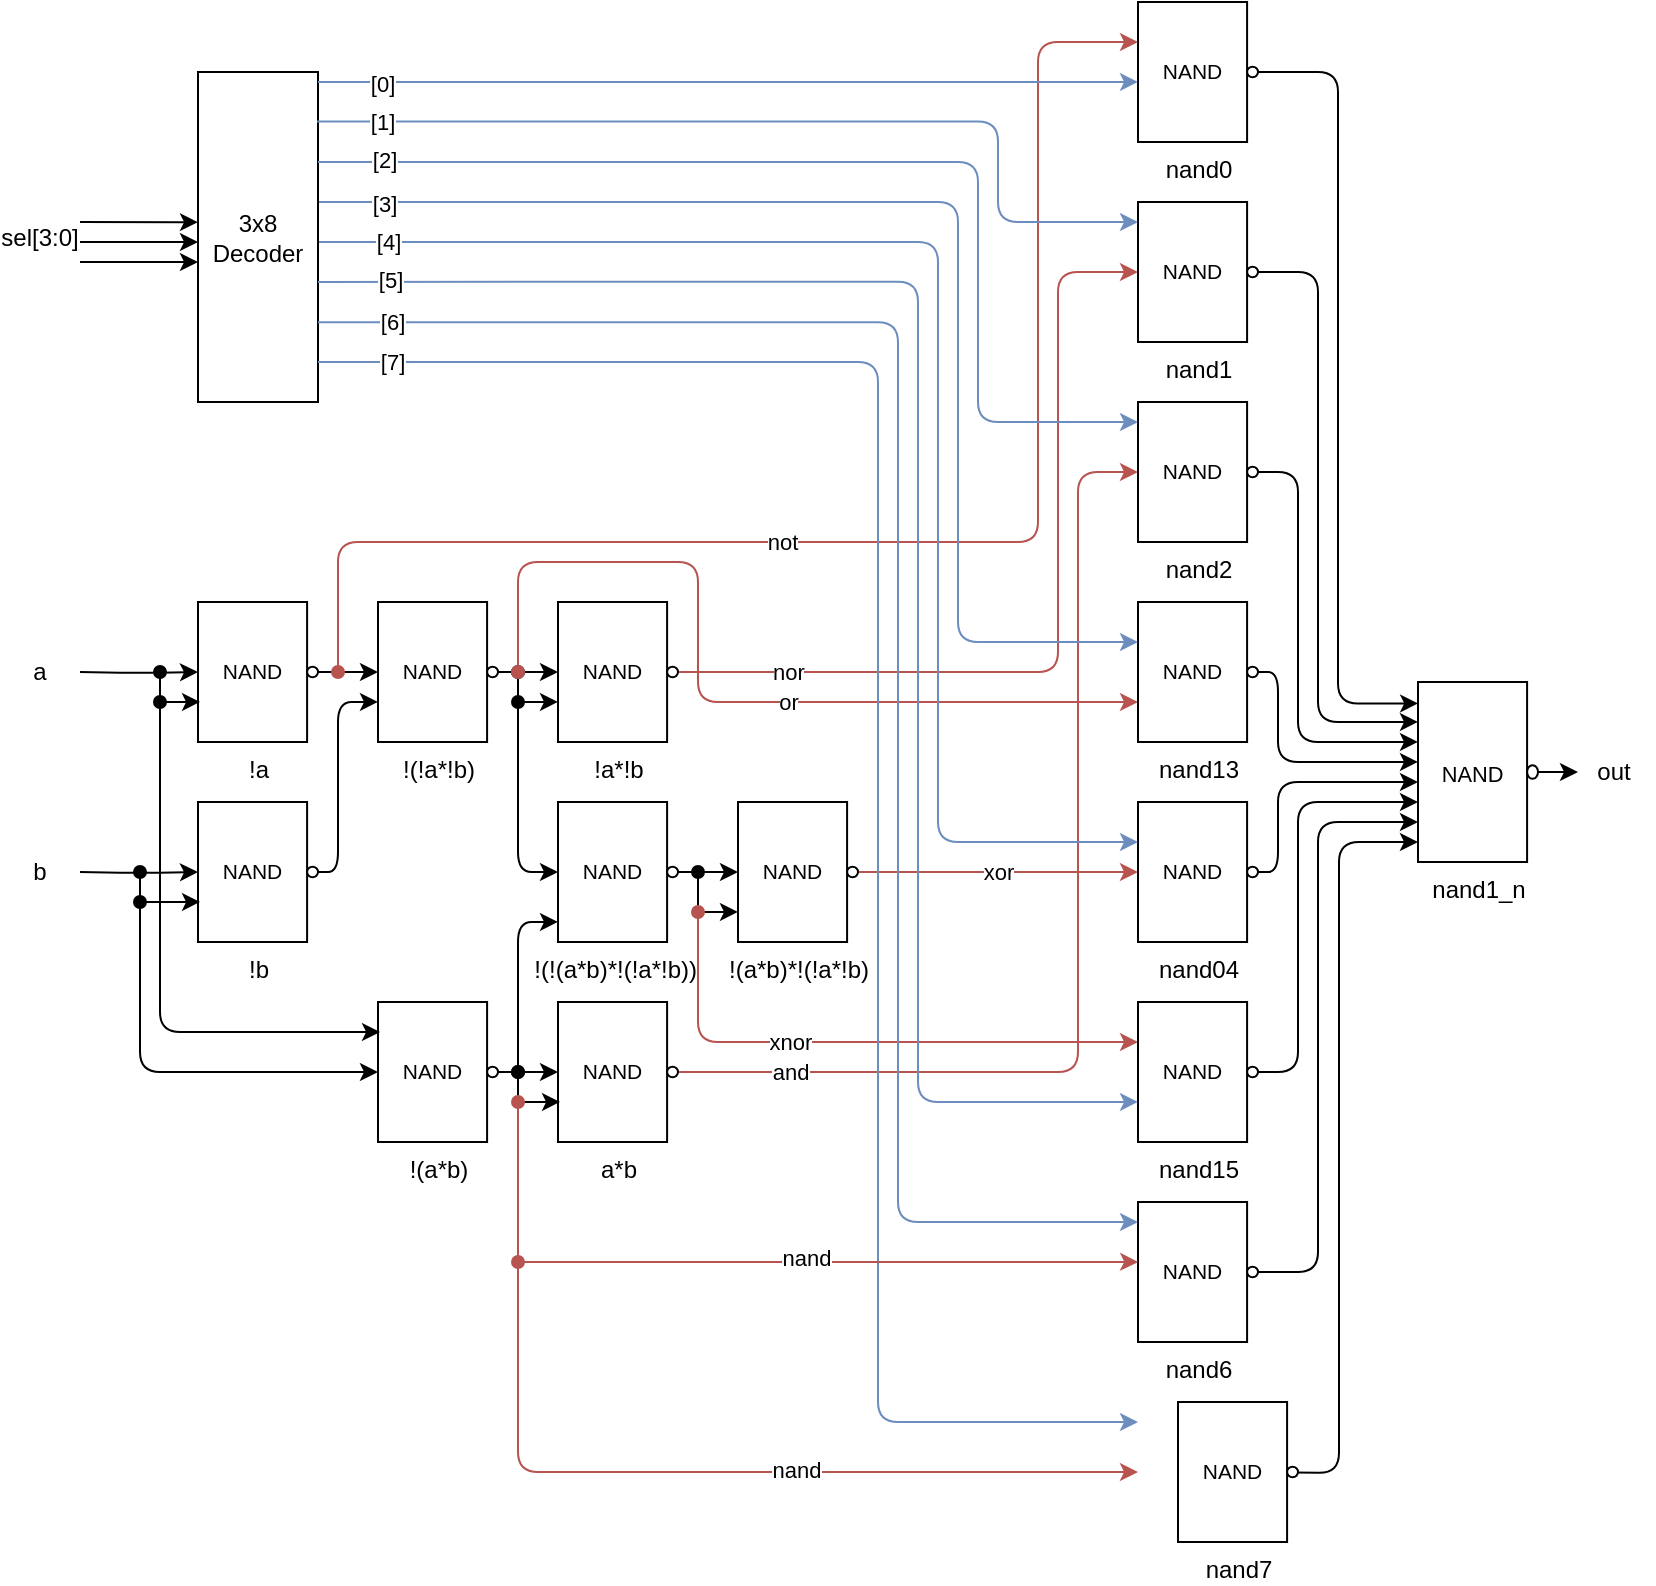 <mxfile version="13.7.8" type="device"><diagram id="gERqVM2c5G27onremeGH" name="Page-1"><mxGraphModel dx="1678" dy="1075" grid="1" gridSize="10" guides="1" tooltips="1" connect="1" arrows="1" fold="1" page="1" pageScale="1" pageWidth="827" pageHeight="1169" math="0" shadow="0"><root><mxCell id="0"/><mxCell id="1" parent="0"/><mxCell id="Pb6sebcaJ1ZxMgQgbQlf-18" value="" style="edgeStyle=orthogonalEdgeStyle;rounded=1;orthogonalLoop=1;jettySize=auto;html=1;startArrow=none;startFill=0;" edge="1" parent="1" source="Pb6sebcaJ1ZxMgQgbQlf-1" target="Pb6sebcaJ1ZxMgQgbQlf-12"><mxGeometry relative="1" as="geometry"/></mxCell><mxCell id="Pb6sebcaJ1ZxMgQgbQlf-78" style="edgeStyle=orthogonalEdgeStyle;rounded=1;orthogonalLoop=1;jettySize=auto;html=1;startArrow=none;startFill=0;endArrow=classic;endFill=1;" edge="1" parent="1" target="Pb6sebcaJ1ZxMgQgbQlf-1"><mxGeometry relative="1" as="geometry"><mxPoint x="40" y="505" as="sourcePoint"/></mxGeometry></mxCell><mxCell id="Pb6sebcaJ1ZxMgQgbQlf-1" value="!a" style="verticalLabelPosition=bottom;shadow=0;dashed=0;align=center;html=1;verticalAlign=top;shape=mxgraph.electrical.iec_logic_gates.nand;" vertex="1" parent="1"><mxGeometry x="99" y="470" width="60" height="70" as="geometry"/></mxCell><mxCell id="Pb6sebcaJ1ZxMgQgbQlf-21" value="" style="edgeStyle=orthogonalEdgeStyle;rounded=1;orthogonalLoop=1;jettySize=auto;html=1;startArrow=none;startFill=0;" edge="1" parent="1" source="Pb6sebcaJ1ZxMgQgbQlf-2" target="Pb6sebcaJ1ZxMgQgbQlf-7"><mxGeometry relative="1" as="geometry"/></mxCell><mxCell id="Pb6sebcaJ1ZxMgQgbQlf-2" value="!(!(a*b)*!(!a*!b))&amp;nbsp;" style="verticalLabelPosition=bottom;shadow=0;dashed=0;align=center;html=1;verticalAlign=top;shape=mxgraph.electrical.iec_logic_gates.nand;" vertex="1" parent="1"><mxGeometry x="279" y="570" width="60" height="70" as="geometry"/></mxCell><mxCell id="Pb6sebcaJ1ZxMgQgbQlf-39" style="edgeStyle=orthogonalEdgeStyle;rounded=1;orthogonalLoop=1;jettySize=auto;html=1;startArrow=none;startFill=0;entryX=0;entryY=0.5;entryDx=0;entryDy=0;entryPerimeter=0;fillColor=#f8cecc;strokeColor=#b85450;" edge="1" parent="1" source="Pb6sebcaJ1ZxMgQgbQlf-5" target="Pb6sebcaJ1ZxMgQgbQlf-42"><mxGeometry relative="1" as="geometry"><mxPoint x="539" y="450" as="targetPoint"/><Array as="points"><mxPoint x="539" y="705"/><mxPoint x="539" y="405"/></Array></mxGeometry></mxCell><mxCell id="Pb6sebcaJ1ZxMgQgbQlf-89" value="and" style="edgeLabel;html=1;align=center;verticalAlign=middle;resizable=0;points=[];" vertex="1" connectable="0" parent="Pb6sebcaJ1ZxMgQgbQlf-39"><mxGeometry x="-0.789" relative="1" as="geometry"><mxPoint as="offset"/></mxGeometry></mxCell><mxCell id="Pb6sebcaJ1ZxMgQgbQlf-5" value="a*b" style="verticalLabelPosition=bottom;shadow=0;dashed=0;align=center;html=1;verticalAlign=top;shape=mxgraph.electrical.iec_logic_gates.nand;" vertex="1" parent="1"><mxGeometry x="279" y="670" width="60" height="70" as="geometry"/></mxCell><mxCell id="Pb6sebcaJ1ZxMgQgbQlf-30" style="edgeStyle=orthogonalEdgeStyle;rounded=1;orthogonalLoop=1;jettySize=auto;html=1;startArrow=none;startFill=0;entryX=0;entryY=0.5;entryDx=0;entryDy=0;entryPerimeter=0;fillColor=#f8cecc;strokeColor=#b85450;" edge="1" parent="1" source="Pb6sebcaJ1ZxMgQgbQlf-6" target="Pb6sebcaJ1ZxMgQgbQlf-10"><mxGeometry relative="1" as="geometry"><mxPoint x="509" y="505" as="targetPoint"/><Array as="points"><mxPoint x="529" y="505"/><mxPoint x="529" y="305"/></Array></mxGeometry></mxCell><mxCell id="Pb6sebcaJ1ZxMgQgbQlf-87" value="nor" style="edgeLabel;html=1;align=center;verticalAlign=middle;resizable=0;points=[];" vertex="1" connectable="0" parent="Pb6sebcaJ1ZxMgQgbQlf-30"><mxGeometry x="-0.747" relative="1" as="geometry"><mxPoint as="offset"/></mxGeometry></mxCell><mxCell id="Pb6sebcaJ1ZxMgQgbQlf-6" value="!a*!b" style="verticalLabelPosition=bottom;shadow=0;dashed=0;align=center;html=1;verticalAlign=top;shape=mxgraph.electrical.iec_logic_gates.nand;" vertex="1" parent="1"><mxGeometry x="279" y="470" width="60" height="70" as="geometry"/></mxCell><mxCell id="Pb6sebcaJ1ZxMgQgbQlf-34" value="xor" style="edgeStyle=orthogonalEdgeStyle;rounded=1;orthogonalLoop=1;jettySize=auto;html=1;startArrow=none;startFill=0;entryX=0;entryY=0.5;entryDx=0;entryDy=0;entryPerimeter=0;fillColor=#f8cecc;strokeColor=#b85450;" edge="1" parent="1" source="Pb6sebcaJ1ZxMgQgbQlf-7" target="Pb6sebcaJ1ZxMgQgbQlf-44"><mxGeometry relative="1" as="geometry"><mxPoint x="509" y="605" as="targetPoint"/></mxGeometry></mxCell><mxCell id="Pb6sebcaJ1ZxMgQgbQlf-7" value="!(a*b)*!(!a*!b)" style="verticalLabelPosition=bottom;shadow=0;dashed=0;align=center;html=1;verticalAlign=top;shape=mxgraph.electrical.iec_logic_gates.nand;" vertex="1" parent="1"><mxGeometry x="369" y="570" width="60" height="70" as="geometry"/></mxCell><mxCell id="Pb6sebcaJ1ZxMgQgbQlf-26" style="edgeStyle=orthogonalEdgeStyle;rounded=1;orthogonalLoop=1;jettySize=auto;html=1;startArrow=oval;startFill=1;entryX=0;entryY=0.857;entryDx=0;entryDy=0;entryPerimeter=0;" edge="1" parent="1" target="Pb6sebcaJ1ZxMgQgbQlf-2"><mxGeometry relative="1" as="geometry"><mxPoint x="349" y="705" as="targetPoint"/><mxPoint x="259" y="705" as="sourcePoint"/><Array as="points"><mxPoint x="259" y="630"/></Array></mxGeometry></mxCell><mxCell id="Pb6sebcaJ1ZxMgQgbQlf-67" style="edgeStyle=orthogonalEdgeStyle;rounded=1;orthogonalLoop=1;jettySize=auto;html=1;entryX=0.001;entryY=0.119;entryDx=0;entryDy=0;entryPerimeter=0;startArrow=none;startFill=0;" edge="1" parent="1" source="Pb6sebcaJ1ZxMgQgbQlf-9" target="Pb6sebcaJ1ZxMgQgbQlf-63"><mxGeometry relative="1" as="geometry"><Array as="points"><mxPoint x="669" y="205"/><mxPoint x="669" y="521"/></Array></mxGeometry></mxCell><mxCell id="Pb6sebcaJ1ZxMgQgbQlf-9" value="nand0" style="verticalLabelPosition=bottom;shadow=0;dashed=0;align=center;html=1;verticalAlign=top;shape=mxgraph.electrical.iec_logic_gates.nand;" vertex="1" parent="1"><mxGeometry x="569" y="170" width="60" height="70" as="geometry"/></mxCell><mxCell id="Pb6sebcaJ1ZxMgQgbQlf-66" style="edgeStyle=orthogonalEdgeStyle;rounded=1;orthogonalLoop=1;jettySize=auto;html=1;entryX=0;entryY=0.222;entryDx=0;entryDy=0;entryPerimeter=0;startArrow=none;startFill=0;" edge="1" parent="1" source="Pb6sebcaJ1ZxMgQgbQlf-10" target="Pb6sebcaJ1ZxMgQgbQlf-63"><mxGeometry relative="1" as="geometry"><Array as="points"><mxPoint x="659" y="305"/><mxPoint x="659" y="530"/></Array></mxGeometry></mxCell><mxCell id="Pb6sebcaJ1ZxMgQgbQlf-10" value="nand1" style="verticalLabelPosition=bottom;shadow=0;dashed=0;align=center;html=1;verticalAlign=top;shape=mxgraph.electrical.iec_logic_gates.nand;" vertex="1" parent="1"><mxGeometry x="569" y="270" width="60" height="70" as="geometry"/></mxCell><mxCell id="Pb6sebcaJ1ZxMgQgbQlf-15" value="" style="edgeStyle=orthogonalEdgeStyle;rounded=1;orthogonalLoop=1;jettySize=auto;html=1;entryX=0;entryY=0.714;entryDx=0;entryDy=0;entryPerimeter=0;" edge="1" parent="1" source="Pb6sebcaJ1ZxMgQgbQlf-11" target="Pb6sebcaJ1ZxMgQgbQlf-12"><mxGeometry relative="1" as="geometry"><Array as="points"><mxPoint x="169" y="605"/><mxPoint x="169" y="520"/></Array></mxGeometry></mxCell><mxCell id="Pb6sebcaJ1ZxMgQgbQlf-79" style="edgeStyle=orthogonalEdgeStyle;rounded=1;orthogonalLoop=1;jettySize=auto;html=1;startArrow=none;startFill=0;endArrow=classic;endFill=1;" edge="1" parent="1" target="Pb6sebcaJ1ZxMgQgbQlf-11"><mxGeometry relative="1" as="geometry"><mxPoint x="40" y="605" as="sourcePoint"/></mxGeometry></mxCell><mxCell id="Pb6sebcaJ1ZxMgQgbQlf-11" value="!b" style="verticalLabelPosition=bottom;shadow=0;dashed=0;align=center;html=1;verticalAlign=top;shape=mxgraph.electrical.iec_logic_gates.nand;" vertex="1" parent="1"><mxGeometry x="99" y="570" width="60" height="70" as="geometry"/></mxCell><mxCell id="Pb6sebcaJ1ZxMgQgbQlf-16" style="edgeStyle=orthogonalEdgeStyle;rounded=1;orthogonalLoop=1;jettySize=auto;html=1;entryX=0;entryY=0.5;entryDx=0;entryDy=0;entryPerimeter=0;" edge="1" parent="1" source="Pb6sebcaJ1ZxMgQgbQlf-12" target="Pb6sebcaJ1ZxMgQgbQlf-6"><mxGeometry relative="1" as="geometry"/></mxCell><mxCell id="Pb6sebcaJ1ZxMgQgbQlf-12" value="!(!a*!b)" style="verticalLabelPosition=bottom;shadow=0;dashed=0;align=center;html=1;verticalAlign=top;shape=mxgraph.electrical.iec_logic_gates.nand;" vertex="1" parent="1"><mxGeometry x="189" y="470" width="60" height="70" as="geometry"/></mxCell><mxCell id="Pb6sebcaJ1ZxMgQgbQlf-23" value="" style="edgeStyle=orthogonalEdgeStyle;rounded=1;orthogonalLoop=1;jettySize=auto;html=1;startArrow=none;startFill=0;" edge="1" parent="1" source="Pb6sebcaJ1ZxMgQgbQlf-13" target="Pb6sebcaJ1ZxMgQgbQlf-5"><mxGeometry relative="1" as="geometry"/></mxCell><mxCell id="Pb6sebcaJ1ZxMgQgbQlf-17" value="" style="endArrow=classic;html=1;edgeStyle=orthogonalEdgeStyle;startArrow=oval;startFill=1;entryX=0;entryY=0.714;entryDx=0;entryDy=0;entryPerimeter=0;rounded=0;" edge="1" parent="1" target="Pb6sebcaJ1ZxMgQgbQlf-6"><mxGeometry width="50" height="50" relative="1" as="geometry"><mxPoint x="259" y="505" as="sourcePoint"/><mxPoint x="309" y="410" as="targetPoint"/><Array as="points"><mxPoint x="259" y="520"/></Array></mxGeometry></mxCell><mxCell id="Pb6sebcaJ1ZxMgQgbQlf-20" value="" style="endArrow=classic;html=1;edgeStyle=orthogonalEdgeStyle;startArrow=oval;startFill=1;entryX=0;entryY=0.5;entryDx=0;entryDy=0;entryPerimeter=0;rounded=1;" edge="1" parent="1" target="Pb6sebcaJ1ZxMgQgbQlf-2"><mxGeometry width="50" height="50" relative="1" as="geometry"><mxPoint x="259" y="520" as="sourcePoint"/><mxPoint x="289" y="529.98" as="targetPoint"/><Array as="points"><mxPoint x="259" y="605"/></Array></mxGeometry></mxCell><mxCell id="Pb6sebcaJ1ZxMgQgbQlf-22" value="" style="endArrow=classic;html=1;edgeStyle=orthogonalEdgeStyle;startArrow=oval;startFill=1;entryX=0;entryY=0.857;entryDx=0;entryDy=0;entryPerimeter=0;rounded=0;" edge="1" parent="1"><mxGeometry width="50" height="50" relative="1" as="geometry"><mxPoint x="349" y="605" as="sourcePoint"/><mxPoint x="369" y="624.99" as="targetPoint"/><Array as="points"><mxPoint x="349" y="625"/></Array></mxGeometry></mxCell><mxCell id="Pb6sebcaJ1ZxMgQgbQlf-25" value="" style="endArrow=classic;html=1;edgeStyle=orthogonalEdgeStyle;startArrow=oval;startFill=1;entryX=0;entryY=0.286;entryDx=0;entryDy=0;entryPerimeter=0;fillColor=#f8cecc;strokeColor=#b85450;" edge="1" parent="1" target="Pb6sebcaJ1ZxMgQgbQlf-9"><mxGeometry width="50" height="50" relative="1" as="geometry"><mxPoint x="169" y="505" as="sourcePoint"/><mxPoint x="339" y="450" as="targetPoint"/><Array as="points"><mxPoint x="169" y="440"/><mxPoint x="519" y="440"/><mxPoint x="519" y="190"/></Array></mxGeometry></mxCell><mxCell id="Pb6sebcaJ1ZxMgQgbQlf-84" value="not" style="edgeLabel;html=1;align=center;verticalAlign=middle;resizable=0;points=[];" vertex="1" connectable="0" parent="Pb6sebcaJ1ZxMgQgbQlf-25"><mxGeometry x="-0.197" relative="1" as="geometry"><mxPoint as="offset"/></mxGeometry></mxCell><mxCell id="Pb6sebcaJ1ZxMgQgbQlf-27" value="" style="endArrow=classic;html=1;edgeStyle=orthogonalEdgeStyle;startArrow=oval;startFill=1;fillColor=#f8cecc;strokeColor=#b85450;" edge="1" parent="1" target="Pb6sebcaJ1ZxMgQgbQlf-43"><mxGeometry width="50" height="50" relative="1" as="geometry"><mxPoint x="259" y="505" as="sourcePoint"/><mxPoint x="479" y="305" as="targetPoint"/><Array as="points"><mxPoint x="259" y="450"/><mxPoint x="349" y="450"/><mxPoint x="349" y="520"/></Array></mxGeometry></mxCell><mxCell id="Pb6sebcaJ1ZxMgQgbQlf-88" value="or" style="edgeLabel;html=1;align=center;verticalAlign=middle;resizable=0;points=[];" vertex="1" connectable="0" parent="Pb6sebcaJ1ZxMgQgbQlf-27"><mxGeometry x="0.195" relative="1" as="geometry"><mxPoint as="offset"/></mxGeometry></mxCell><mxCell id="Pb6sebcaJ1ZxMgQgbQlf-32" value="" style="endArrow=classic;html=1;startArrow=oval;startFill=1;edgeStyle=orthogonalEdgeStyle;fillColor=#f8cecc;strokeColor=#b85450;" edge="1" parent="1" target="Pb6sebcaJ1ZxMgQgbQlf-45"><mxGeometry width="50" height="50" relative="1" as="geometry"><mxPoint x="349" y="625" as="sourcePoint"/><mxPoint x="529" y="690" as="targetPoint"/><Array as="points"><mxPoint x="349" y="690"/></Array></mxGeometry></mxCell><mxCell id="Pb6sebcaJ1ZxMgQgbQlf-90" value="xnor" style="edgeLabel;html=1;align=center;verticalAlign=middle;resizable=0;points=[];" vertex="1" connectable="0" parent="Pb6sebcaJ1ZxMgQgbQlf-32"><mxGeometry x="-0.548" y="46" relative="1" as="geometry"><mxPoint as="offset"/></mxGeometry></mxCell><mxCell id="Pb6sebcaJ1ZxMgQgbQlf-13" value="!(a*b)" style="verticalLabelPosition=bottom;shadow=0;dashed=0;align=center;html=1;verticalAlign=top;shape=mxgraph.electrical.iec_logic_gates.nand;" vertex="1" parent="1"><mxGeometry x="189" y="670" width="60" height="70" as="geometry"/></mxCell><mxCell id="Pb6sebcaJ1ZxMgQgbQlf-65" style="edgeStyle=orthogonalEdgeStyle;rounded=1;orthogonalLoop=1;jettySize=auto;html=1;startArrow=none;startFill=0;entryX=0;entryY=0.333;entryDx=0;entryDy=0;entryPerimeter=0;" edge="1" parent="1" source="Pb6sebcaJ1ZxMgQgbQlf-42" target="Pb6sebcaJ1ZxMgQgbQlf-63"><mxGeometry relative="1" as="geometry"><mxPoint x="729" y="550" as="targetPoint"/><Array as="points"><mxPoint x="649" y="405"/><mxPoint x="649" y="540"/></Array></mxGeometry></mxCell><mxCell id="Pb6sebcaJ1ZxMgQgbQlf-42" value="nand2" style="verticalLabelPosition=bottom;shadow=0;dashed=0;align=center;html=1;verticalAlign=top;shape=mxgraph.electrical.iec_logic_gates.nand;" vertex="1" parent="1"><mxGeometry x="569" y="370" width="60" height="70" as="geometry"/></mxCell><mxCell id="Pb6sebcaJ1ZxMgQgbQlf-68" style="edgeStyle=orthogonalEdgeStyle;rounded=1;orthogonalLoop=1;jettySize=auto;html=1;entryX=0;entryY=0.444;entryDx=0;entryDy=0;entryPerimeter=0;startArrow=none;startFill=0;" edge="1" parent="1" source="Pb6sebcaJ1ZxMgQgbQlf-43" target="Pb6sebcaJ1ZxMgQgbQlf-63"><mxGeometry relative="1" as="geometry"><Array as="points"><mxPoint x="639" y="505"/><mxPoint x="639" y="550"/></Array></mxGeometry></mxCell><mxCell id="Pb6sebcaJ1ZxMgQgbQlf-43" value="nand13" style="verticalLabelPosition=bottom;shadow=0;dashed=0;align=center;html=1;verticalAlign=top;shape=mxgraph.electrical.iec_logic_gates.nand;" vertex="1" parent="1"><mxGeometry x="569" y="470" width="60" height="70" as="geometry"/></mxCell><mxCell id="Pb6sebcaJ1ZxMgQgbQlf-69" style="edgeStyle=orthogonalEdgeStyle;rounded=1;orthogonalLoop=1;jettySize=auto;html=1;entryX=0;entryY=0.556;entryDx=0;entryDy=0;entryPerimeter=0;startArrow=none;startFill=0;" edge="1" parent="1" source="Pb6sebcaJ1ZxMgQgbQlf-44" target="Pb6sebcaJ1ZxMgQgbQlf-63"><mxGeometry relative="1" as="geometry"><Array as="points"><mxPoint x="639" y="605"/><mxPoint x="639" y="560"/></Array></mxGeometry></mxCell><mxCell id="Pb6sebcaJ1ZxMgQgbQlf-44" value="nand04" style="verticalLabelPosition=bottom;shadow=0;dashed=0;align=center;html=1;verticalAlign=top;shape=mxgraph.electrical.iec_logic_gates.nand;" vertex="1" parent="1"><mxGeometry x="569" y="570" width="60" height="70" as="geometry"/></mxCell><mxCell id="Pb6sebcaJ1ZxMgQgbQlf-70" style="edgeStyle=orthogonalEdgeStyle;rounded=1;orthogonalLoop=1;jettySize=auto;html=1;entryX=0;entryY=0.667;entryDx=0;entryDy=0;entryPerimeter=0;startArrow=none;startFill=0;" edge="1" parent="1" source="Pb6sebcaJ1ZxMgQgbQlf-45" target="Pb6sebcaJ1ZxMgQgbQlf-63"><mxGeometry relative="1" as="geometry"><Array as="points"><mxPoint x="649" y="705"/><mxPoint x="649" y="570"/></Array></mxGeometry></mxCell><mxCell id="Pb6sebcaJ1ZxMgQgbQlf-45" value="nand15" style="verticalLabelPosition=bottom;shadow=0;dashed=0;align=center;html=1;verticalAlign=top;shape=mxgraph.electrical.iec_logic_gates.nand;" vertex="1" parent="1"><mxGeometry x="569" y="670" width="60" height="70" as="geometry"/></mxCell><mxCell id="Pb6sebcaJ1ZxMgQgbQlf-72" style="edgeStyle=orthogonalEdgeStyle;rounded=1;orthogonalLoop=1;jettySize=auto;html=1;startArrow=none;startFill=0;entryX=0;entryY=0.778;entryDx=0;entryDy=0;entryPerimeter=0;" edge="1" parent="1" source="Pb6sebcaJ1ZxMgQgbQlf-46" target="Pb6sebcaJ1ZxMgQgbQlf-63"><mxGeometry relative="1" as="geometry"><mxPoint x="699" y="580" as="targetPoint"/><Array as="points"><mxPoint x="659" y="805"/><mxPoint x="659" y="580"/></Array></mxGeometry></mxCell><mxCell id="Pb6sebcaJ1ZxMgQgbQlf-46" value="nand6" style="verticalLabelPosition=bottom;shadow=0;dashed=0;align=center;html=1;verticalAlign=top;shape=mxgraph.electrical.iec_logic_gates.nand;" vertex="1" parent="1"><mxGeometry x="569" y="770" width="60" height="70" as="geometry"/></mxCell><mxCell id="Pb6sebcaJ1ZxMgQgbQlf-73" style="edgeStyle=orthogonalEdgeStyle;rounded=1;orthogonalLoop=1;jettySize=auto;html=1;entryX=0;entryY=0.889;entryDx=0;entryDy=0;entryPerimeter=0;startArrow=none;startFill=0;" edge="1" parent="1" target="Pb6sebcaJ1ZxMgQgbQlf-63"><mxGeometry relative="1" as="geometry"><mxPoint x="629" y="905" as="sourcePoint"/></mxGeometry></mxCell><mxCell id="Pb6sebcaJ1ZxMgQgbQlf-47" value="nand7" style="verticalLabelPosition=bottom;shadow=0;dashed=0;align=center;html=1;verticalAlign=top;shape=mxgraph.electrical.iec_logic_gates.nand;" vertex="1" parent="1"><mxGeometry x="589" y="870" width="60" height="70" as="geometry"/></mxCell><mxCell id="Pb6sebcaJ1ZxMgQgbQlf-48" value="" style="endArrow=classic;html=1;startArrow=oval;startFill=1;entryX=0;entryY=0.5;entryDx=0;entryDy=0;entryPerimeter=0;edgeStyle=orthogonalEdgeStyle;fillColor=#f8cecc;strokeColor=#b85450;" edge="1" parent="1"><mxGeometry width="50" height="50" relative="1" as="geometry"><mxPoint x="259" y="800" as="sourcePoint"/><mxPoint x="569" y="905" as="targetPoint"/><Array as="points"><mxPoint x="259" y="905"/></Array></mxGeometry></mxCell><mxCell id="Pb6sebcaJ1ZxMgQgbQlf-92" value="nand" style="edgeLabel;html=1;align=center;verticalAlign=middle;resizable=0;points=[];" vertex="1" connectable="0" parent="Pb6sebcaJ1ZxMgQgbQlf-48"><mxGeometry x="0.177" y="1" relative="1" as="geometry"><mxPoint as="offset"/></mxGeometry></mxCell><mxCell id="Pb6sebcaJ1ZxMgQgbQlf-54" style="edgeStyle=orthogonalEdgeStyle;rounded=1;orthogonalLoop=1;jettySize=auto;html=1;startArrow=none;startFill=0;exitX=1;exitY=0.394;exitDx=0;exitDy=0;exitPerimeter=0;entryX=0;entryY=0.286;entryDx=0;entryDy=0;entryPerimeter=0;fillColor=#dae8fc;strokeColor=#6c8ebf;" edge="1" parent="1" source="Pb6sebcaJ1ZxMgQgbQlf-51" target="Pb6sebcaJ1ZxMgQgbQlf-43"><mxGeometry relative="1" as="geometry"><mxPoint x="289" y="270" as="targetPoint"/><Array as="points"><mxPoint x="479" y="270"/><mxPoint x="479" y="490"/></Array></mxGeometry></mxCell><mxCell id="Pb6sebcaJ1ZxMgQgbQlf-100" value="[3]" style="edgeLabel;html=1;align=center;verticalAlign=middle;resizable=0;points=[];" vertex="1" connectable="0" parent="Pb6sebcaJ1ZxMgQgbQlf-54"><mxGeometry x="-0.895" y="-1" relative="1" as="geometry"><mxPoint as="offset"/></mxGeometry></mxCell><mxCell id="Pb6sebcaJ1ZxMgQgbQlf-55" style="edgeStyle=orthogonalEdgeStyle;rounded=1;orthogonalLoop=1;jettySize=auto;html=1;startArrow=none;startFill=0;exitX=1;exitY=0.515;exitDx=0;exitDy=0;exitPerimeter=0;entryX=0;entryY=0.286;entryDx=0;entryDy=0;entryPerimeter=0;fillColor=#dae8fc;strokeColor=#6c8ebf;" edge="1" parent="1" source="Pb6sebcaJ1ZxMgQgbQlf-51" target="Pb6sebcaJ1ZxMgQgbQlf-44"><mxGeometry relative="1" as="geometry"><mxPoint x="289" y="290" as="targetPoint"/><mxPoint x="189" y="290" as="sourcePoint"/><Array as="points"><mxPoint x="469" y="290"/><mxPoint x="469" y="590"/></Array></mxGeometry></mxCell><mxCell id="Pb6sebcaJ1ZxMgQgbQlf-101" value="[4]" style="edgeLabel;html=1;align=center;verticalAlign=middle;resizable=0;points=[];" vertex="1" connectable="0" parent="Pb6sebcaJ1ZxMgQgbQlf-55"><mxGeometry x="-0.903" relative="1" as="geometry"><mxPoint as="offset"/></mxGeometry></mxCell><mxCell id="Pb6sebcaJ1ZxMgQgbQlf-51" value="3x8&lt;br&gt;Decoder" style="rounded=0;whiteSpace=wrap;html=1;" vertex="1" parent="1"><mxGeometry x="99" y="205" width="60" height="165" as="geometry"/></mxCell><mxCell id="Pb6sebcaJ1ZxMgQgbQlf-52" value="" style="endArrow=classic;html=1;exitX=0.992;exitY=0.15;exitDx=0;exitDy=0;exitPerimeter=0;edgeStyle=orthogonalEdgeStyle;entryX=0;entryY=0.143;entryDx=0;entryDy=0;entryPerimeter=0;fillColor=#dae8fc;strokeColor=#6c8ebf;" edge="1" parent="1" source="Pb6sebcaJ1ZxMgQgbQlf-51" target="Pb6sebcaJ1ZxMgQgbQlf-10"><mxGeometry width="50" height="50" relative="1" as="geometry"><mxPoint x="219" y="220" as="sourcePoint"/><mxPoint x="279" y="230" as="targetPoint"/><Array as="points"><mxPoint x="499" y="230"/><mxPoint x="499" y="280"/></Array></mxGeometry></mxCell><mxCell id="Pb6sebcaJ1ZxMgQgbQlf-98" value="[1]" style="edgeLabel;html=1;align=center;verticalAlign=middle;resizable=0;points=[];" vertex="1" connectable="0" parent="Pb6sebcaJ1ZxMgQgbQlf-52"><mxGeometry x="-0.859" relative="1" as="geometry"><mxPoint as="offset"/></mxGeometry></mxCell><mxCell id="Pb6sebcaJ1ZxMgQgbQlf-56" value="" style="endArrow=classic;html=1;exitX=1;exitY=0.636;exitDx=0;exitDy=0;exitPerimeter=0;edgeStyle=orthogonalEdgeStyle;entryX=0;entryY=0.714;entryDx=0;entryDy=0;entryPerimeter=0;fillColor=#dae8fc;strokeColor=#6c8ebf;" edge="1" parent="1" source="Pb6sebcaJ1ZxMgQgbQlf-51" target="Pb6sebcaJ1ZxMgQgbQlf-45"><mxGeometry width="50" height="50" relative="1" as="geometry"><mxPoint x="169" y="330" as="sourcePoint"/><mxPoint x="289" y="310" as="targetPoint"/><Array as="points"><mxPoint x="459" y="310"/><mxPoint x="459" y="720"/></Array></mxGeometry></mxCell><mxCell id="Pb6sebcaJ1ZxMgQgbQlf-102" value="[5]" style="edgeLabel;html=1;align=center;verticalAlign=middle;resizable=0;points=[];" vertex="1" connectable="0" parent="Pb6sebcaJ1ZxMgQgbQlf-56"><mxGeometry x="-0.914" y="1" relative="1" as="geometry"><mxPoint as="offset"/></mxGeometry></mxCell><mxCell id="Pb6sebcaJ1ZxMgQgbQlf-57" value="" style="endArrow=classic;html=1;exitX=1;exitY=0.758;exitDx=0;exitDy=0;exitPerimeter=0;edgeStyle=orthogonalEdgeStyle;fillColor=#dae8fc;strokeColor=#6c8ebf;entryX=0;entryY=0.143;entryDx=0;entryDy=0;entryPerimeter=0;" edge="1" parent="1" source="Pb6sebcaJ1ZxMgQgbQlf-51" target="Pb6sebcaJ1ZxMgQgbQlf-46"><mxGeometry width="50" height="50" relative="1" as="geometry"><mxPoint x="159" y="330" as="sourcePoint"/><mxPoint x="289" y="330" as="targetPoint"/><Array as="points"><mxPoint x="449" y="330"/><mxPoint x="449" y="780"/></Array></mxGeometry></mxCell><mxCell id="Pb6sebcaJ1ZxMgQgbQlf-103" value="[6]" style="edgeLabel;html=1;align=center;verticalAlign=middle;resizable=0;points=[];" vertex="1" connectable="0" parent="Pb6sebcaJ1ZxMgQgbQlf-57"><mxGeometry x="-0.915" relative="1" as="geometry"><mxPoint as="offset"/></mxGeometry></mxCell><mxCell id="Pb6sebcaJ1ZxMgQgbQlf-58" value="" style="endArrow=classic;startArrow=none;html=1;startFill=0;exitX=1;exitY=0.03;exitDx=0;exitDy=0;exitPerimeter=0;edgeStyle=orthogonalEdgeStyle;entryX=0;entryY=0.571;entryDx=0;entryDy=0;entryPerimeter=0;fillColor=#dae8fc;strokeColor=#6c8ebf;" edge="1" parent="1" source="Pb6sebcaJ1ZxMgQgbQlf-51" target="Pb6sebcaJ1ZxMgQgbQlf-9"><mxGeometry width="50" height="50" relative="1" as="geometry"><mxPoint x="149" y="340" as="sourcePoint"/><mxPoint x="279" y="210" as="targetPoint"/></mxGeometry></mxCell><mxCell id="Pb6sebcaJ1ZxMgQgbQlf-97" value="[0]" style="edgeLabel;html=1;align=center;verticalAlign=middle;resizable=0;points=[];" vertex="1" connectable="0" parent="Pb6sebcaJ1ZxMgQgbQlf-58"><mxGeometry x="-0.845" y="-1" relative="1" as="geometry"><mxPoint as="offset"/></mxGeometry></mxCell><mxCell id="Pb6sebcaJ1ZxMgQgbQlf-59" value="" style="endArrow=classic;startArrow=none;html=1;startFill=0;edgeStyle=orthogonalEdgeStyle;exitX=1;exitY=0.879;exitDx=0;exitDy=0;exitPerimeter=0;fillColor=#dae8fc;strokeColor=#6c8ebf;entryX=0;entryY=0.143;entryDx=0;entryDy=0;entryPerimeter=0;" edge="1" parent="1" source="Pb6sebcaJ1ZxMgQgbQlf-51"><mxGeometry width="50" height="50" relative="1" as="geometry"><mxPoint x="189" y="390" as="sourcePoint"/><mxPoint x="569" y="880.01" as="targetPoint"/><Array as="points"><mxPoint x="439" y="350"/><mxPoint x="439" y="880"/></Array></mxGeometry></mxCell><mxCell id="Pb6sebcaJ1ZxMgQgbQlf-104" value="[7]" style="edgeLabel;html=1;align=center;verticalAlign=middle;resizable=0;points=[];" vertex="1" connectable="0" parent="Pb6sebcaJ1ZxMgQgbQlf-59"><mxGeometry x="-0.922" relative="1" as="geometry"><mxPoint as="offset"/></mxGeometry></mxCell><mxCell id="Pb6sebcaJ1ZxMgQgbQlf-60" value="" style="endArrow=classic;startArrow=none;html=1;startFill=0;exitX=1;exitY=0.273;exitDx=0;exitDy=0;exitPerimeter=0;edgeStyle=orthogonalEdgeStyle;entryX=0;entryY=0.143;entryDx=0;entryDy=0;entryPerimeter=0;fillColor=#dae8fc;strokeColor=#6c8ebf;" edge="1" parent="1" source="Pb6sebcaJ1ZxMgQgbQlf-51" target="Pb6sebcaJ1ZxMgQgbQlf-42"><mxGeometry width="50" height="50" relative="1" as="geometry"><mxPoint x="159" y="350" as="sourcePoint"/><mxPoint x="279" y="250" as="targetPoint"/><Array as="points"><mxPoint x="489" y="250"/><mxPoint x="489" y="380"/></Array></mxGeometry></mxCell><mxCell id="Pb6sebcaJ1ZxMgQgbQlf-99" value="[2]" style="edgeLabel;html=1;align=center;verticalAlign=middle;resizable=0;points=[];" vertex="1" connectable="0" parent="Pb6sebcaJ1ZxMgQgbQlf-60"><mxGeometry x="-0.88" y="1" relative="1" as="geometry"><mxPoint as="offset"/></mxGeometry></mxCell><mxCell id="Pb6sebcaJ1ZxMgQgbQlf-105" style="edgeStyle=orthogonalEdgeStyle;rounded=0;orthogonalLoop=1;jettySize=auto;html=1;startArrow=none;startFill=0;endArrow=classic;endFill=1;" edge="1" parent="1" source="Pb6sebcaJ1ZxMgQgbQlf-63"><mxGeometry relative="1" as="geometry"><mxPoint x="789" y="555" as="targetPoint"/></mxGeometry></mxCell><mxCell id="Pb6sebcaJ1ZxMgQgbQlf-63" value="nand1_n" style="verticalLabelPosition=bottom;shadow=0;dashed=0;align=center;html=1;verticalAlign=top;shape=mxgraph.electrical.iec_logic_gates.nand;" vertex="1" parent="1"><mxGeometry x="709" y="510" width="60" height="90" as="geometry"/></mxCell><mxCell id="Pb6sebcaJ1ZxMgQgbQlf-74" value="" style="endArrow=classic;html=1;entryX=0;entryY=0.455;entryDx=0;entryDy=0;entryPerimeter=0;endFill=1;" edge="1" parent="1" target="Pb6sebcaJ1ZxMgQgbQlf-51"><mxGeometry width="50" height="50" relative="1" as="geometry"><mxPoint x="40" y="280" as="sourcePoint"/><mxPoint x="99" y="287.5" as="targetPoint"/></mxGeometry></mxCell><mxCell id="Pb6sebcaJ1ZxMgQgbQlf-75" value="" style="endArrow=classic;html=1;entryX=0;entryY=0.455;entryDx=0;entryDy=0;entryPerimeter=0;endFill=1;" edge="1" parent="1"><mxGeometry width="50" height="50" relative="1" as="geometry"><mxPoint x="40" y="290" as="sourcePoint"/><mxPoint x="99" y="290" as="targetPoint"/></mxGeometry></mxCell><mxCell id="Pb6sebcaJ1ZxMgQgbQlf-76" value="" style="endArrow=classic;html=1;entryX=0;entryY=0.455;entryDx=0;entryDy=0;entryPerimeter=0;endFill=1;" edge="1" parent="1"><mxGeometry width="50" height="50" relative="1" as="geometry"><mxPoint x="40" y="300" as="sourcePoint"/><mxPoint x="99" y="300" as="targetPoint"/></mxGeometry></mxCell><mxCell id="Pb6sebcaJ1ZxMgQgbQlf-77" value="sel[3:0]" style="text;html=1;strokeColor=none;fillColor=none;align=center;verticalAlign=middle;whiteSpace=wrap;rounded=0;" vertex="1" parent="1"><mxGeometry y="277.5" width="40" height="20" as="geometry"/></mxCell><mxCell id="Pb6sebcaJ1ZxMgQgbQlf-80" value="" style="endArrow=classic;html=1;edgeStyle=orthogonalEdgeStyle;entryX=0.017;entryY=0.286;entryDx=0;entryDy=0;entryPerimeter=0;startArrow=oval;startFill=1;" edge="1" parent="1"><mxGeometry width="50" height="50" relative="1" as="geometry"><mxPoint x="80" y="505" as="sourcePoint"/><mxPoint x="190.02" y="685.02" as="targetPoint"/><Array as="points"><mxPoint x="80" y="685"/></Array></mxGeometry></mxCell><mxCell id="Pb6sebcaJ1ZxMgQgbQlf-81" value="" style="endArrow=classic;html=1;edgeStyle=orthogonalEdgeStyle;entryX=0;entryY=0.5;entryDx=0;entryDy=0;entryPerimeter=0;startArrow=oval;startFill=1;" edge="1" parent="1" target="Pb6sebcaJ1ZxMgQgbQlf-13"><mxGeometry width="50" height="50" relative="1" as="geometry"><mxPoint x="70" y="605" as="sourcePoint"/><mxPoint x="180.02" y="785.02" as="targetPoint"/><Array as="points"><mxPoint x="70" y="705"/></Array></mxGeometry></mxCell><mxCell id="Pb6sebcaJ1ZxMgQgbQlf-82" value="a" style="text;html=1;strokeColor=none;fillColor=none;align=center;verticalAlign=middle;whiteSpace=wrap;rounded=0;" vertex="1" parent="1"><mxGeometry y="495" width="40" height="20" as="geometry"/></mxCell><mxCell id="Pb6sebcaJ1ZxMgQgbQlf-83" value="b" style="text;html=1;strokeColor=none;fillColor=none;align=center;verticalAlign=middle;whiteSpace=wrap;rounded=0;" vertex="1" parent="1"><mxGeometry y="595" width="40" height="20" as="geometry"/></mxCell><mxCell id="Pb6sebcaJ1ZxMgQgbQlf-93" value="" style="endArrow=classic;html=1;edgeStyle=orthogonalEdgeStyle;startArrow=oval;startFill=1;entryX=0.017;entryY=0.714;entryDx=0;entryDy=0;entryPerimeter=0;rounded=0;" edge="1" parent="1" target="Pb6sebcaJ1ZxMgQgbQlf-5"><mxGeometry width="50" height="50" relative="1" as="geometry"><mxPoint x="259" y="705" as="sourcePoint"/><mxPoint x="270" y="720" as="targetPoint"/><Array as="points"><mxPoint x="259" y="720"/></Array></mxGeometry></mxCell><mxCell id="Pb6sebcaJ1ZxMgQgbQlf-24" value="" style="endArrow=classic;html=1;edgeStyle=orthogonalEdgeStyle;startArrow=oval;startFill=1;rounded=0;entryX=0.001;entryY=0.429;entryDx=0;entryDy=0;entryPerimeter=0;fillColor=#f8cecc;strokeColor=#b85450;" edge="1" parent="1" target="Pb6sebcaJ1ZxMgQgbQlf-46"><mxGeometry width="50" height="50" relative="1" as="geometry"><mxPoint x="259" y="720" as="sourcePoint"/><mxPoint x="519" y="800" as="targetPoint"/><Array as="points"><mxPoint x="259" y="800"/><mxPoint x="567" y="800"/></Array></mxGeometry></mxCell><mxCell id="Pb6sebcaJ1ZxMgQgbQlf-91" value="nand" style="edgeLabel;html=1;align=center;verticalAlign=middle;resizable=0;points=[];" vertex="1" connectable="0" parent="Pb6sebcaJ1ZxMgQgbQlf-24"><mxGeometry x="0.148" y="2" relative="1" as="geometry"><mxPoint as="offset"/></mxGeometry></mxCell><mxCell id="Pb6sebcaJ1ZxMgQgbQlf-94" value="" style="endArrow=classic;html=1;entryX=0.017;entryY=0.714;entryDx=0;entryDy=0;entryPerimeter=0;startArrow=oval;startFill=1;" edge="1" parent="1" target="Pb6sebcaJ1ZxMgQgbQlf-11"><mxGeometry width="50" height="50" relative="1" as="geometry"><mxPoint x="70" y="620" as="sourcePoint"/><mxPoint x="110" y="580" as="targetPoint"/></mxGeometry></mxCell><mxCell id="Pb6sebcaJ1ZxMgQgbQlf-95" value="" style="endArrow=classic;html=1;entryX=0.017;entryY=0.714;entryDx=0;entryDy=0;entryPerimeter=0;startArrow=oval;startFill=1;" edge="1" parent="1" target="Pb6sebcaJ1ZxMgQgbQlf-1"><mxGeometry width="50" height="50" relative="1" as="geometry"><mxPoint x="80" y="520" as="sourcePoint"/><mxPoint x="110" y="470" as="targetPoint"/></mxGeometry></mxCell><mxCell id="Pb6sebcaJ1ZxMgQgbQlf-106" value="out" style="text;html=1;strokeColor=none;fillColor=none;align=center;verticalAlign=middle;whiteSpace=wrap;rounded=0;" vertex="1" parent="1"><mxGeometry x="787" y="545" width="40" height="20" as="geometry"/></mxCell></root></mxGraphModel></diagram></mxfile>